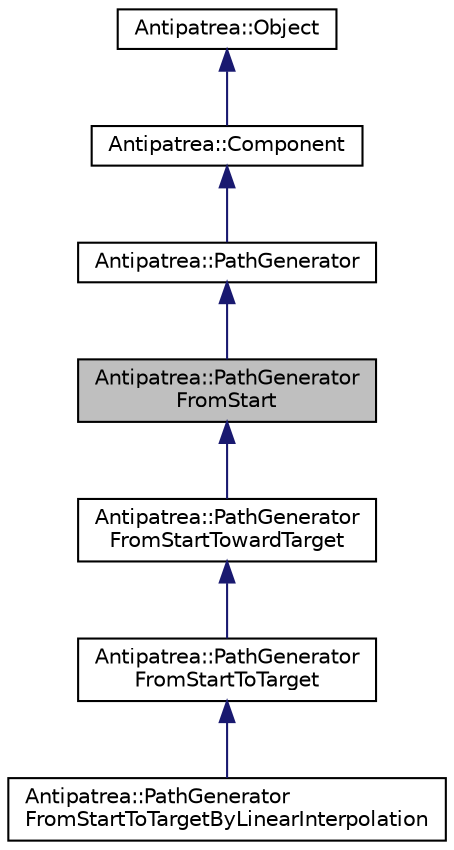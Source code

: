 digraph "Antipatrea::PathGeneratorFromStart"
{
  bgcolor="transparent";
  edge [fontname="Helvetica",fontsize="10",labelfontname="Helvetica",labelfontsize="10"];
  node [fontname="Helvetica",fontsize="10",shape=record];
  Node1 [label="Antipatrea::PathGenerator\lFromStart",height=0.2,width=0.4,color="black", fillcolor="grey75", style="filled", fontcolor="black"];
  Node2 -> Node1 [dir="back",color="midnightblue",fontsize="10",style="solid",fontname="Helvetica"];
  Node2 [label="Antipatrea::PathGenerator",height=0.2,width=0.4,color="black",URL="$classAntipatrea_1_1PathGenerator.html",tooltip="Interface for defining a path. "];
  Node3 -> Node2 [dir="back",color="midnightblue",fontsize="10",style="solid",fontname="Helvetica"];
  Node3 [label="Antipatrea::Component",height=0.2,width=0.4,color="black",URL="$classAntipatrea_1_1Component.html",tooltip="Base class for each motion-planning component. "];
  Node4 -> Node3 [dir="back",color="midnightblue",fontsize="10",style="solid",fontname="Helvetica"];
  Node4 [label="Antipatrea::Object",height=0.2,width=0.4,color="black",URL="$classAntipatrea_1_1Object.html"];
  Node1 -> Node5 [dir="back",color="midnightblue",fontsize="10",style="solid",fontname="Helvetica"];
  Node5 [label="Antipatrea::PathGenerator\lFromStartTowardTarget",height=0.2,width=0.4,color="black",URL="$classAntipatrea_1_1PathGeneratorFromStartTowardTarget.html",tooltip="Interface for defining a path that starts at a specific configuration and moves toward a target confi..."];
  Node5 -> Node6 [dir="back",color="midnightblue",fontsize="10",style="solid",fontname="Helvetica"];
  Node6 [label="Antipatrea::PathGenerator\lFromStartToTarget",height=0.2,width=0.4,color="black",URL="$classAntipatrea_1_1PathGeneratorFromStartToTarget.html",tooltip="Interface for defining a path that starts at a specific configuration and reaches a specific target c..."];
  Node6 -> Node7 [dir="back",color="midnightblue",fontsize="10",style="solid",fontname="Helvetica"];
  Node7 [label="Antipatrea::PathGenerator\lFromStartToTargetByLinearInterpolation",height=0.2,width=0.4,color="black",URL="$classAntipatrea_1_1PathGeneratorFromStartToTargetByLinearInterpolation.html",tooltip="Defines a path that starts at a specific configuration and reaches a specific target configuration by..."];
}
